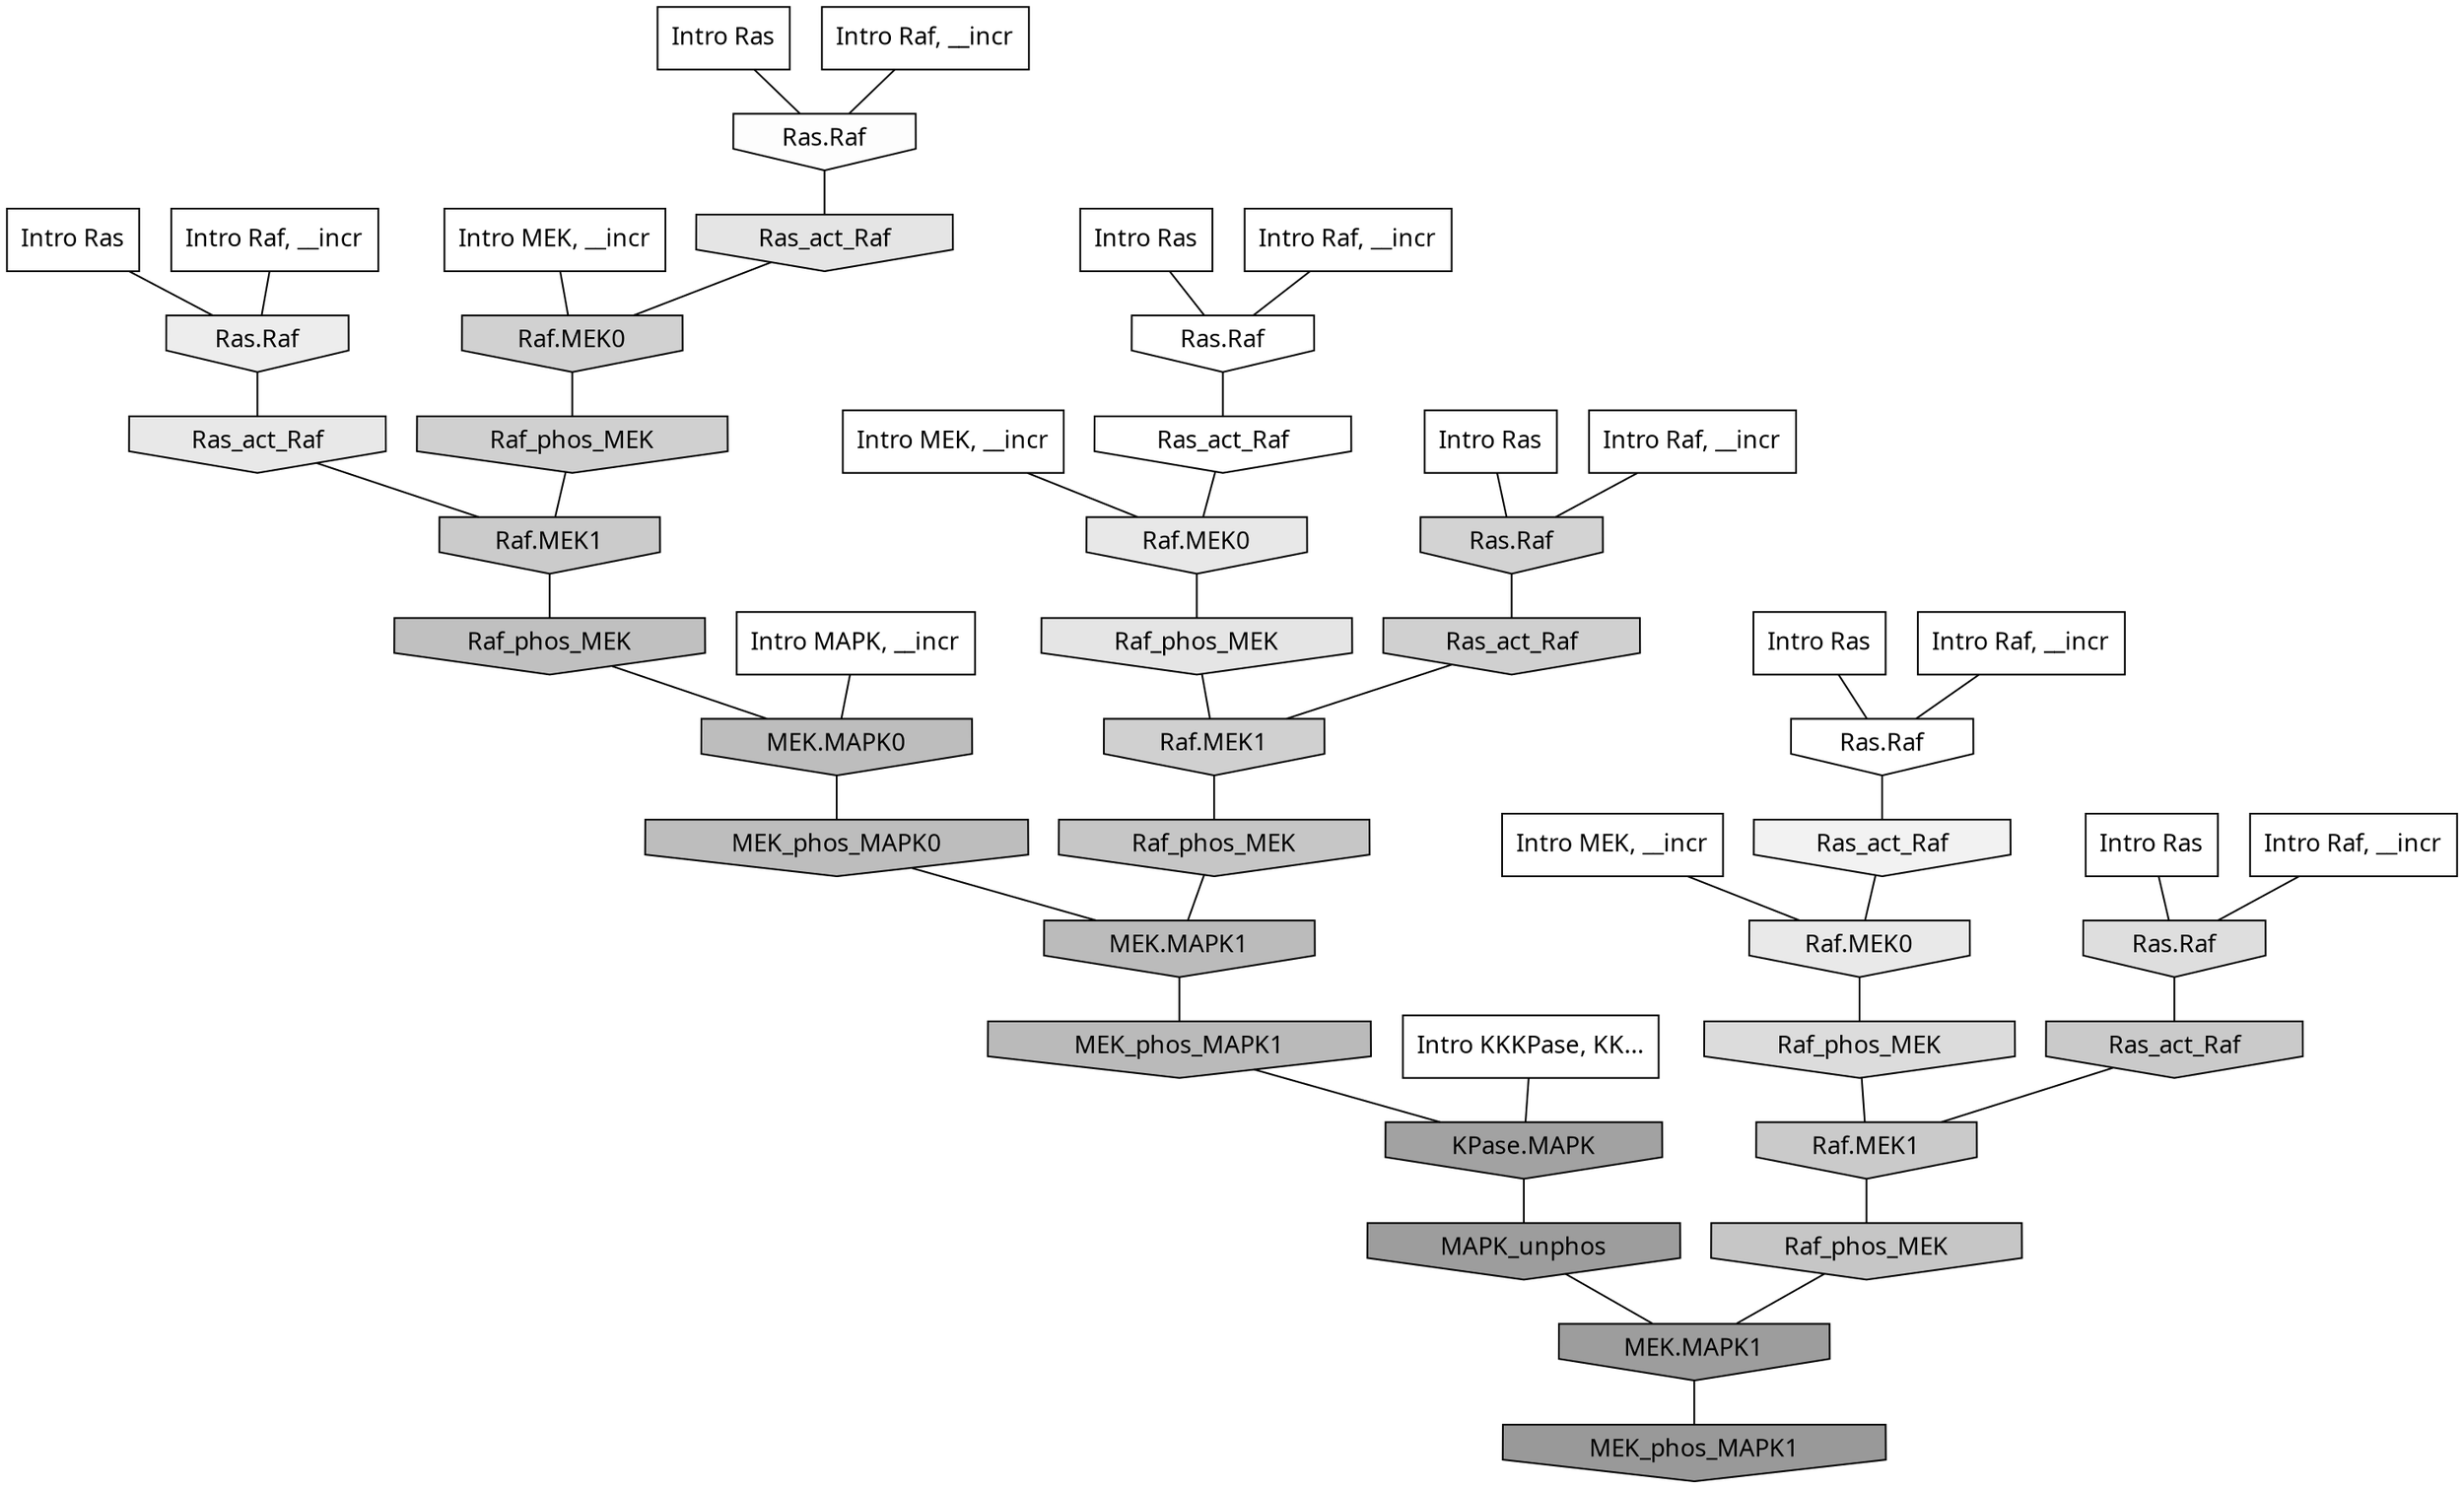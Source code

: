 digraph G{
  rankdir="TB";
  ranksep=0.30;
  node [fontname="CMU Serif"];
  edge [fontname="CMU Serif"];
  
  4 [label="Intro Ras", shape=rectangle, style=filled, fillcolor="0.000 0.000 1.000"]
  
  7 [label="Intro Ras", shape=rectangle, style=filled, fillcolor="0.000 0.000 1.000"]
  
  14 [label="Intro Ras", shape=rectangle, style=filled, fillcolor="0.000 0.000 1.000"]
  
  48 [label="Intro Ras", shape=rectangle, style=filled, fillcolor="0.000 0.000 1.000"]
  
  64 [label="Intro Ras", shape=rectangle, style=filled, fillcolor="0.000 0.000 1.000"]
  
  89 [label="Intro Ras", shape=rectangle, style=filled, fillcolor="0.000 0.000 1.000"]
  
  132 [label="Intro Raf, __incr", shape=rectangle, style=filled, fillcolor="0.000 0.000 1.000"]
  
  383 [label="Intro Raf, __incr", shape=rectangle, style=filled, fillcolor="0.000 0.000 1.000"]
  
  472 [label="Intro Raf, __incr", shape=rectangle, style=filled, fillcolor="0.000 0.000 1.000"]
  
  518 [label="Intro Raf, __incr", shape=rectangle, style=filled, fillcolor="0.000 0.000 1.000"]
  
  794 [label="Intro Raf, __incr", shape=rectangle, style=filled, fillcolor="0.000 0.000 1.000"]
  
  901 [label="Intro Raf, __incr", shape=rectangle, style=filled, fillcolor="0.000 0.000 1.000"]
  
  1498 [label="Intro MEK, __incr", shape=rectangle, style=filled, fillcolor="0.000 0.000 1.000"]
  
  1552 [label="Intro MEK, __incr", shape=rectangle, style=filled, fillcolor="0.000 0.000 1.000"]
  
  2021 [label="Intro MEK, __incr", shape=rectangle, style=filled, fillcolor="0.000 0.000 1.000"]
  
  2529 [label="Intro MAPK, __incr", shape=rectangle, style=filled, fillcolor="0.000 0.000 1.000"]
  
  3124 [label="Intro KKKPase, KK...", shape=rectangle, style=filled, fillcolor="0.000 0.000 1.000"]
  
  3220 [label="Ras.Raf", shape=invhouse, style=filled, fillcolor="0.000 0.000 1.000"]
  
  3281 [label="Ras.Raf", shape=invhouse, style=filled, fillcolor="0.000 0.000 1.000"]
  
  3304 [label="Ras_act_Raf", shape=invhouse, style=filled, fillcolor="0.000 0.000 1.000"]
  
  3402 [label="Ras.Raf", shape=invhouse, style=filled, fillcolor="0.000 0.000 0.991"]
  
  4025 [label="Ras_act_Raf", shape=invhouse, style=filled, fillcolor="0.000 0.000 0.949"]
  
  4497 [label="Ras.Raf", shape=invhouse, style=filled, fillcolor="0.000 0.000 0.927"]
  
  4780 [label="Raf.MEK0", shape=invhouse, style=filled, fillcolor="0.000 0.000 0.914"]
  
  4887 [label="Raf.MEK0", shape=invhouse, style=filled, fillcolor="0.000 0.000 0.910"]
  
  4935 [label="Ras_act_Raf", shape=invhouse, style=filled, fillcolor="0.000 0.000 0.908"]
  
  5166 [label="Raf_phos_MEK", shape=invhouse, style=filled, fillcolor="0.000 0.000 0.898"]
  
  5235 [label="Ras_act_Raf", shape=invhouse, style=filled, fillcolor="0.000 0.000 0.895"]
  
  5890 [label="Ras.Raf", shape=invhouse, style=filled, fillcolor="0.000 0.000 0.871"]
  
  6170 [label="Raf_phos_MEK", shape=invhouse, style=filled, fillcolor="0.000 0.000 0.861"]
  
  7539 [label="Ras.Raf", shape=invhouse, style=filled, fillcolor="0.000 0.000 0.828"]
  
  7958 [label="Raf.MEK0", shape=invhouse, style=filled, fillcolor="0.000 0.000 0.818"]
  
  8073 [label="Raf_phos_MEK", shape=invhouse, style=filled, fillcolor="0.000 0.000 0.816"]
  
  8118 [label="Ras_act_Raf", shape=invhouse, style=filled, fillcolor="0.000 0.000 0.815"]
  
  8120 [label="Raf.MEK1", shape=invhouse, style=filled, fillcolor="0.000 0.000 0.815"]
  
  9162 [label="Raf.MEK1", shape=invhouse, style=filled, fillcolor="0.000 0.000 0.794"]
  
  9401 [label="Ras_act_Raf", shape=invhouse, style=filled, fillcolor="0.000 0.000 0.790"]
  
  9425 [label="Raf.MEK1", shape=invhouse, style=filled, fillcolor="0.000 0.000 0.790"]
  
  10334 [label="Raf_phos_MEK", shape=invhouse, style=filled, fillcolor="0.000 0.000 0.777"]
  
  10432 [label="Raf_phos_MEK", shape=invhouse, style=filled, fillcolor="0.000 0.000 0.776"]
  
  12296 [label="Raf_phos_MEK", shape=invhouse, style=filled, fillcolor="0.000 0.000 0.752"]
  
  13442 [label="MEK.MAPK0", shape=invhouse, style=filled, fillcolor="0.000 0.000 0.739"]
  
  13538 [label="MEK_phos_MAPK0", shape=invhouse, style=filled, fillcolor="0.000 0.000 0.739"]
  
  14166 [label="MEK.MAPK1", shape=invhouse, style=filled, fillcolor="0.000 0.000 0.733"]
  
  14670 [label="MEK_phos_MAPK1", shape=invhouse, style=filled, fillcolor="0.000 0.000 0.728"]
  
  19298 [label="KPase.MAPK", shape=invhouse, style=filled, fillcolor="0.000 0.000 0.635"]
  
  19759 [label="MAPK_unphos", shape=invhouse, style=filled, fillcolor="0.000 0.000 0.617"]
  
  19760 [label="MEK.MAPK1", shape=invhouse, style=filled, fillcolor="0.000 0.000 0.617"]
  
  20204 [label="MEK_phos_MAPK1", shape=invhouse, style=filled, fillcolor="0.000 0.000 0.600"]
  
  
  19760 -> 20204 [dir=none, color="0.000 0.000 0.000"] 
  19759 -> 19760 [dir=none, color="0.000 0.000 0.000"] 
  19298 -> 19759 [dir=none, color="0.000 0.000 0.000"] 
  14670 -> 19298 [dir=none, color="0.000 0.000 0.000"] 
  14166 -> 14670 [dir=none, color="0.000 0.000 0.000"] 
  13538 -> 14166 [dir=none, color="0.000 0.000 0.000"] 
  13442 -> 13538 [dir=none, color="0.000 0.000 0.000"] 
  12296 -> 13442 [dir=none, color="0.000 0.000 0.000"] 
  10432 -> 19760 [dir=none, color="0.000 0.000 0.000"] 
  10334 -> 14166 [dir=none, color="0.000 0.000 0.000"] 
  9425 -> 10432 [dir=none, color="0.000 0.000 0.000"] 
  9401 -> 9425 [dir=none, color="0.000 0.000 0.000"] 
  9162 -> 12296 [dir=none, color="0.000 0.000 0.000"] 
  8120 -> 10334 [dir=none, color="0.000 0.000 0.000"] 
  8118 -> 8120 [dir=none, color="0.000 0.000 0.000"] 
  8073 -> 9162 [dir=none, color="0.000 0.000 0.000"] 
  7958 -> 8073 [dir=none, color="0.000 0.000 0.000"] 
  7539 -> 8118 [dir=none, color="0.000 0.000 0.000"] 
  6170 -> 9425 [dir=none, color="0.000 0.000 0.000"] 
  5890 -> 9401 [dir=none, color="0.000 0.000 0.000"] 
  5235 -> 7958 [dir=none, color="0.000 0.000 0.000"] 
  5166 -> 8120 [dir=none, color="0.000 0.000 0.000"] 
  4935 -> 9162 [dir=none, color="0.000 0.000 0.000"] 
  4887 -> 5166 [dir=none, color="0.000 0.000 0.000"] 
  4780 -> 6170 [dir=none, color="0.000 0.000 0.000"] 
  4497 -> 4935 [dir=none, color="0.000 0.000 0.000"] 
  4025 -> 4780 [dir=none, color="0.000 0.000 0.000"] 
  3402 -> 5235 [dir=none, color="0.000 0.000 0.000"] 
  3304 -> 4887 [dir=none, color="0.000 0.000 0.000"] 
  3281 -> 3304 [dir=none, color="0.000 0.000 0.000"] 
  3220 -> 4025 [dir=none, color="0.000 0.000 0.000"] 
  3124 -> 19298 [dir=none, color="0.000 0.000 0.000"] 
  2529 -> 13442 [dir=none, color="0.000 0.000 0.000"] 
  2021 -> 4887 [dir=none, color="0.000 0.000 0.000"] 
  1552 -> 7958 [dir=none, color="0.000 0.000 0.000"] 
  1498 -> 4780 [dir=none, color="0.000 0.000 0.000"] 
  901 -> 3402 [dir=none, color="0.000 0.000 0.000"] 
  794 -> 5890 [dir=none, color="0.000 0.000 0.000"] 
  518 -> 7539 [dir=none, color="0.000 0.000 0.000"] 
  472 -> 3281 [dir=none, color="0.000 0.000 0.000"] 
  383 -> 3220 [dir=none, color="0.000 0.000 0.000"] 
  132 -> 4497 [dir=none, color="0.000 0.000 0.000"] 
  89 -> 5890 [dir=none, color="0.000 0.000 0.000"] 
  64 -> 3281 [dir=none, color="0.000 0.000 0.000"] 
  48 -> 3402 [dir=none, color="0.000 0.000 0.000"] 
  14 -> 3220 [dir=none, color="0.000 0.000 0.000"] 
  7 -> 7539 [dir=none, color="0.000 0.000 0.000"] 
  4 -> 4497 [dir=none, color="0.000 0.000 0.000"] 
  
  }
